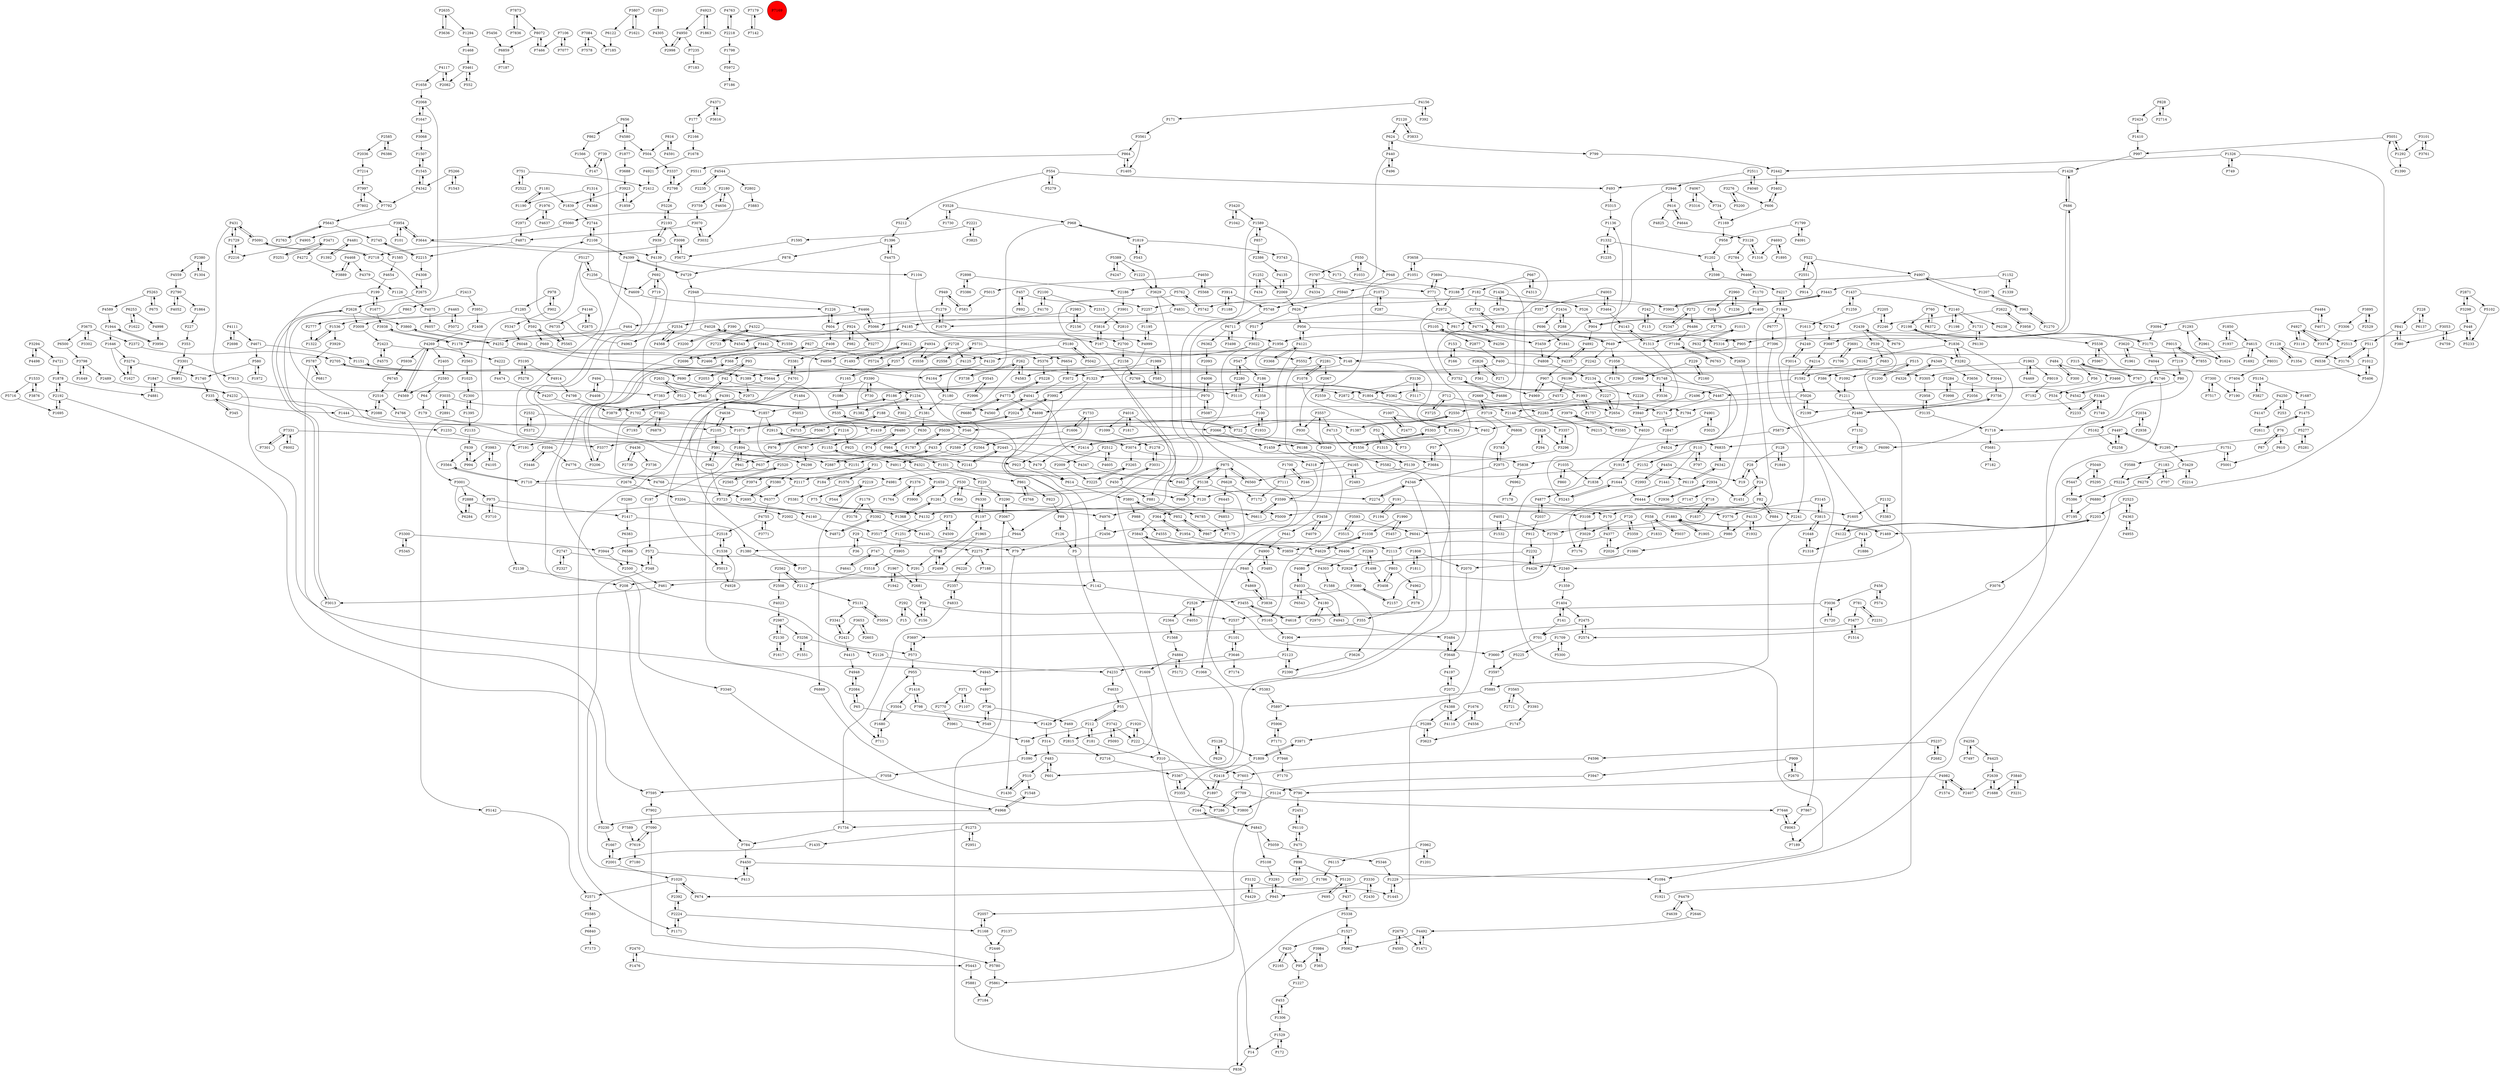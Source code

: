 digraph {
	P1428 -> P493
	P1498 -> P3408
	P2442 -> P3402
	P968 -> P1180
	P4877 -> P2037
	P2072 -> P4197
	P2358 -> P100
	P1687 -> P1475
	P2275 -> P7188
	P3761 -> P3101
	P1709 -> P5300
	P1007 -> P2477
	P4133 -> P1932
	P4143 -> P1313
	P3992 -> P2024
	P2961 -> P1624
	P2180 -> P4656
	P504 -> P3337
	P89 -> P126
	P3464 -> P4143
	P5568 -> P4650
	P1223 -> P3629
	P1007 -> P402
	P839 -> P994
	P1376 -> P1764
	P2523 -> P2203
	P4033 -> P4180
	P4197 -> P2072
	P2002 -> P4872
	P1252 -> P434
	P14 -> P838
	P768 -> P1197
	P4020 -> P1913
	P1436 -> P526
	P2001 -> P1667
	P3974 -> P3723
	P2728 -> P4125
	P3648 -> P4197
	P4140 -> P3517
	P2130 -> P2987
	P2871 -> P3298
	P2219 -> P544
	P1012 -> P5406
	P314 -> P483
	P4222 -> P4474
	P2108 -> P4399
	P3302 -> P3675
	P1322 -> P1536
	P2057 -> P1168
	P534 -> P2233
	P3629 -> P881
	P1408 -> P904
	P335 -> P1444
	P6853 -> P7175
	P2232 -> P2928
	P4249 -> P3014
	P1993 -> P1757
	P2669 -> P1794
	P3464 -> P4003
	P1731 -> P6130
	P2157 -> P3080
	P2280 -> P3110
	P420 -> P2165
	P2993 -> P4454
	P5087 -> P970
	P1404 -> P141
	P4715 -> P188
	P1354 -> P1128
	P4117 -> P1658
	P1897 -> P2418
	P898 -> P2657
	P6298 -> P3380
	P1877 -> P3688
	P827 -> P2466
	P2423 -> P5376
	P2888 -> P6284
	P246 -> P1700
	P3504 -> P1680
	P2281 -> P2067
	P1416 -> P3504
	P1605 -> P4122
	P7873 -> P8072
	P4755 -> P3771
	P3594 -> P3446
	P1841 -> P4808
	P1878 -> P2192
	P3274 -> P1627
	P4349 -> P4326
	P768 -> P2499
	P686 -> P5316
	P1710 -> P2695
	P5131 -> P5054
	P4650 -> P5568
	P156 -> P59
	P2203 -> P4122
	P912 -> P2232
	P1273 -> P1435
	P4997 -> P736
	P2631 -> P2973
	P6215 -> P6835
	P4052 -> P2790
	P7383 -> P7302
	P4347 -> P462
	P1099 -> P1278
	P7106 -> P7077
	P554 -> P5279
	P1622 -> P6253
	P1864 -> P227
	P1256 -> P4609
	P5716 -> P1695
	P6859 -> P7187
	P220 -> P3290
	P4798 -> P3879
	P3014 -> P4249
	P390 -> P167
	P2934 -> P1451
	P857 -> P2386
	P994 -> P839
	P592 -> P669
	P2224 -> P1171
	P1058 -> P1748
	P2565 -> P2520
	P4481 -> P1585
	P2268 -> P1498
	P2340 -> P1359
	P2280 -> P547
	P3442 -> P4858
	P4474 -> P4207
	P1259 -> P1437
	P2231 -> P781
	P272 -> P6486
	P7286 -> P7709
	P4524 -> P1913
	P2958 -> P3135
	P3742 -> P5093
	P6586 -> P2500
	P4147 -> P2611
	P949 -> P1279
	P2739 -> P4436
	P3265 -> P3225
	P2445 -> P2141
	P1316 -> P3128
	P630 -> P984
	P3455 -> P5165
	P4363 -> P2523
	P2001 -> P1020
	P5072 -> P4465
	P3688 -> P3923
	P4492 -> P1471
	P7300 -> P7190
	P3390 -> P5013
	P722 -> P6188
	P3251 -> P3471
	P574 -> P456
	P3101 -> P3761
	P1659 -> P3900
	P1748 -> P2152
	P3938 -> P1178
	P6879 -> P7302
	P573 -> P3697
	P541 -> P42
	P1197 -> P6330
	P3022 -> P1068
	P3646 -> P7174
	P2551 -> P522
	P4170 -> P2100
	P1234 -> P1382
	P302 -> P1387
	P930 -> P3349
	P15 -> P292
	P6122 -> P7185
	P3984 -> P365
	P3124 -> P3800
	P4016 -> P2274
	P2123 -> P2390
	P2913 -> P3074
	P469 -> P2815
	P1417 -> P1380
	P4388 -> P5289
	P5066 -> P4466
	P3393 -> P1747
	P1627 -> P3274
	P6611 -> P3599
	P1382 -> P1234
	P6220 -> P2357
	P5059 -> P5346
	P924 -> P982
	P5552 -> P3355
	P798 -> P1416
	P484 -> P300
	P1476 -> P2470
	P1405 -> P864
	P522 -> P4907
	P771 -> P2972
	P1292 -> P1390
	P580 -> P1972
	P2424 -> P1410
	P288 -> P2434
	P712 -> P3725
	P390 -> P3200
	P1576 -> P5381
	P7214 -> P7997
	P1107 -> P371
	P291 -> P2681
	P5284 -> P3998
	P4388 -> P4110
	P3001 -> P6284
	P1168 -> P2057
	P1617 -> P2130
	P1364 -> P3074
	P4755 -> P2518
	P2203 -> P1469
	P2113 -> P803
	P1390 -> P5051
	P669 -> P2466
	P3044 -> P3756
	P6835 -> P6342
	P5105 -> P4256
	P3001 -> P2888
	P5015 -> P583
	P2611 -> P1475
	P1178 -> P2563
	P4185 -> P2700
	P82 -> P170
	P624 -> P440
	P924 -> P2723
	P2747 -> P348
	P958 -> P1202
	P4572 -> P4698
	P5154 -> P3827
	P2105 -> P591
	P4170 -> P5066
	P4950 -> P7235
	P366 -> P530
	P1533 -> P5716
	P2875 -> P4146
	P153 -> P166
	P3359 -> P720
	P4436 -> P2739
	P4346 -> P2537
	P3135 -> P1718
	P1261 -> P1368
	P4945 -> P4997
	P4016 -> P1099
	P1895 -> P4693
	P909 -> P2670
	P2654 -> P2227
	P3035 -> P2891
	P3098 -> P2718
	P695 -> P5120
	P4892 -> P4237
	P335 -> P345
	P7997 -> P7792
	P7331 -> P7191
	P1073 -> P287
	P3833 -> P2120
	P3594 -> P4776
	P686 -> P1428
	P3471 -> P4272
	P3031 -> P450
	P79 -> P1430
	P5881 -> P7184
	P5731 -> P2558
	P2215 -> P4308
	P5 -> P310
	P1194 -> P191
	P7132 -> P7196
	P7058 -> P7595
	P6188 -> P5582
	P4774 -> P649
	P3771 -> P4755
	P3798 -> P1649
	P1020 -> P2571
	P2034 -> P2938
	P2718 -> P2675
	P4871 -> P2215
	P2216 -> P1729
	P197 -> P572
	P1990 -> P1038
	P3256 -> P1551
	P573 -> P955
	P5295 -> P5049
	P4763 -> P2218
	P690 -> P1804
	P2972 -> P1459
	P8002 -> P7331
	P4146 -> P2875
	P1649 -> P3798
	P1949 -> P6041
	P7997 -> P7802
	P95 -> P1227
	P3859 -> P2340
	P6383 -> P6586
	P4580 -> P1877
	P4391 -> P3879
	P1015 -> P632
	P2523 -> P4363
	P1949 -> P6777
	P3298 -> P448
	P963 -> P4907
	P6628 -> P6445
	P2439 -> P679
	P5289 -> P3623
	P1035 -> P860
	P4544 -> P2802
	P3653 -> P2421
	P3137 -> P2446
	P1709 -> P5225
	P4877 -> P3776
	P3725 -> P712
	P892 -> P457
	P1595 -> P5672
	P5906 -> P7171
	P2558 -> P5731
	P1677 -> P199
	P3752 -> P4467
	P2763 -> P5643
	P1176 -> P1058
	P28 -> P19
	P402 -> P57
	P3420 -> P1589
	P1545 -> P4342
	P5172 -> P4884
	P1226 -> P604
	P4321 -> P220
	P683 -> P1592
	P6115 -> P1786
	P1368 -> P1261
	P1416 -> P798
	P4091 -> P1799
	P6480 -> P74
	P790 -> P2451
	P1313 -> P4143
	P3485 -> P4900
	P2744 -> P2108
	P1883 -> P1905
	P2698 -> P4111
	P526 -> P904
	P494 -> P4408
	P7396 -> P5376
	P1536 -> P1322
	P7836 -> P7873
	P1837 -> P718
	P3743 -> P173
	P2205 -> P2742
	P707 -> P1183
	P5289 -> P3971
	P3838 -> P4869
	P4326 -> P4349
	P5200 -> P3276
	P5582 -> P6119
	P970 -> P4006
	P546 -> P433
	P2174 -> P2847
	P878 -> P4729
	P2888 -> P4140
	P692 -> P719
	P1624 -> P1293
	P948 -> P930
	P591 -> P942
	P4003 -> P357
	P2571 -> P5585
	P6711 -> P3498
	P167 -> P3816
	P1313 -> P3940
	P3827 -> P5154
	P2241 -> P5885
	P1538 -> P5013
	P2218 -> P4763
	P1169 -> P958
	P4322 -> P1956
	P1718 -> P5681
	P220 -> P6330
	P5565 -> P592
	P5102 -> P5233
	P3074 -> P5838
	P1878 -> P4881
	P1408 -> P817
	P5165 -> P1904
	P6763 -> P7194
	P1285 -> P3009
	P4468 -> P3889
	P2550 -> P3066
	P2716 -> P3367
	P3330 -> P945
	P310 -> P7603
	P1012 -> P3305
	P1592 -> P5026
	P110 -> P797
	P3660 -> P3597
	P24 -> P1451
	P1799 -> P4091
	P4305 -> P2998
	P5093 -> P3742
	P3561 -> P864
	P2414 -> P5303
	P4721 -> P1878
	P4023 -> P2987
	P5180 -> P4125
	P3368 -> P4121
	P4927 -> P3118
	P1976 -> P4637
	P1648 -> P3815
	P4051 -> P2795
	P2520 -> P1710
	P3374 -> P4927
	P4121 -> P3368
	P4121 -> P956
	P3900 -> P1659
	P6480 -> P6787
	P2439 -> P539
	P988 -> P4555
	P1331 -> P984
	P73 -> P52
	P5456 -> P6859
	P3392 -> P4145
	P3128 -> P2784
	P4006 -> P970
	P3383 -> P2132
	P2407 -> P4982
	P3895 -> P2529
	P5681 -> P7182
	P550 -> P3707
	P4122 -> P2203
	P875 -> P6628
	P272 -> P2347
	P3623 -> P5289
	P852 -> P867
	P3280 -> P1417
	P1179 -> P3178
	P1273 -> P2951
	P1606 -> P1733
	P4075 -> P6057
	P3009 -> P2423
	P4466 -> P2534
	P3296 -> P3357
	P2037 -> P4877
	P1183 -> P6279
	P182 -> P2732
	P2180 -> P3759
	P3446 -> P3594
	P1417 -> P6383
	P1035 -> P1838
	P558 -> P1833
	P4901 -> P3025
	P42 -> P541
	P6377 -> P4755
	P720 -> P3029
	P4346 -> P2274
	P4927 -> P3374
	P2126 -> P4233
	P4497 -> P5258
	P3565 -> P3393
	P2140 -> P1731
	P624 -> P799
	P3646 -> P1101
	P1507 -> P1545
	P6560 -> P875
	P2675 -> P2628
	P3859 -> P3843
	P4773 -> P5228
	P2165 -> P420
	P2315 -> P2810
	P262 -> P3738
	P1730 -> P3528
	P4469 -> P1963
	P1396 -> P878
	P2872 -> P2148
	P4252 -> P5552
	P6057 -> P4543
	P2357 -> P4833
	P861 -> P823
	P4969 -> P907
	P4467 -> P2174
	P7873 -> P7836
	P6196 -> P4572
	P433 -> P479
	P2971 -> P4871
	P2728 -> P3558
	P1256 -> P5127
	P3905 -> P3518
	P816 -> P4591
	P1965 -> P768
	P368 -> P1323
	P5303 -> P1556
	P2585 -> P6386
	P2802 -> P3883
	P2696 -> P3442
	P6253 -> P1622
	P7331 -> P8002
	P6680 -> P4773
	P7077 -> P7106
	P2300 -> P1395
	P1702 -> P5186
	P355 -> P3697
	P1731 -> P3687
	P4436 -> P3736
	P1819 -> P3743
	P5224 -> P5386
	P7902 -> P7090
	P2327 -> P2747
	P939 -> P2193
	P242 -> P2742
	P816 -> P504
	P881 -> P6785
	P3117 -> P3130
	P5042 -> P5180
	P4776 -> P4768
	P1747 -> P3623
	P616 -> P4644
	P3067 -> P944
	P3282 -> P1836
	P6486 -> P7194
	P2603 -> P3653
	P4105 -> P3983
	P2192 -> P3230
	P2654 -> P2134
	P3954 -> P101
	P2973 -> P1171
	P5284 -> P4542
	P3029 -> P7176
	P6372 -> P760
	P4825 -> P3128
	P4391 -> P4638
	P4999 -> P1195
	P3658 -> P3362
	P942 -> P591
	P1954 -> P364
	P2134 -> P2227
	P3719 -> P6808
	P1259 -> P1613
	P2676 -> P3204
	P530 -> P366
	P2512 -> P4605
	P4481 -> P1392
	P292 -> P15
	P547 -> P186
	P3461 -> P552
	P1092 -> P1211
	P6777 -> P7396
	P4968 -> P3230
	P1746 -> P4542
	P3646 -> P4233
	P799 -> P2442
	P1179 -> P3392
	P1216 -> P976
	P184 -> P31
	P300 -> P484
	P128 -> P28
	P656 -> P862
	P3036 -> P1720
	P1389 -> P1151
	P1086 -> P535
	P3616 -> P4371
	P4843 -> P5059
	P1692 -> P4615
	P1678 -> P4921
	P5386 -> P7195
	P626 -> P517
	P2705 -> P690
	P1894 -> P941
	P6869 -> P7286
	P4833 -> P1734
	P1961 -> P3620
	P739 -> P147
	P42 -> P3110
	P1235 -> P1332
	P4583 -> P262
	P5091 -> P431
	P440 -> P496
	P1647 -> P2068
	P4125 -> P2589
	P1437 -> P2140
	P315 -> P80
	P554 -> P493
	P2423 -> P4575
	P3951 -> P2408
	P719 -> P573
	P4556 -> P1676
	P2516 -> P4766
	P4120 -> P4164
	P5258 -> P4497
	P3545 -> P2996
	P1658 -> P2068
	P1606 -> P2564
	P1295 -> P4497
	P65 -> P549
	P3691 -> P1706
	P4773 -> P6680
	P4033 -> P4943
	P1956 -> P1092
	P862 -> P1566
	P7867 -> P8063
	P378 -> P4962
	P461 -> P3013
	P4256 -> P5105
	P3947 -> P3124
	P7709 -> P7286
	P5748 -> P6711
	P861 -> P2768
	P5243 -> P1644
	P3094 -> P3175
	P208 -> P784
	P2563 -> P1025
	P1956 -> P547
	P4633 -> P55
	P4484 -> P4071
	P2628 -> P3860
	P5861 -> P7184
	P1680 -> P711
	P2635 -> P3636
	P2224 -> P2392
	P4544 -> P2235
	P191 -> P1194
	P75 -> P5009
	P1700 -> P246
	P5051 -> P997
	P1548 -> P4968
	P2631 -> P512
	P52 -> P73
	P3110 -> P2280
	P3684 -> P120
	P1786 -> P674
	P2798 -> P3337
	P3588 -> P5224
	P2828 -> P294
	P3961 -> P168
	P1468 -> P3461
	P1261 -> P4976
	P413 -> P4450
	P2975 -> P3783
	P5762 -> P5742
	P365 -> P3984
	P5511 -> P2798
	P1559 -> P4028
	P4342 -> P7792
	P3979 -> P3585
	P1751 -> P3588
	P736 -> P549
	P1071 -> P7191
	P3175 -> P4044
	P2486 -> P5873
	P31 -> P184
	P4637 -> P1976
	P734 -> P1169
	P4713 -> P1556
	P1498 -> P2268
	P4568 -> P2534
	P3118 -> P4927
	P244 -> P4843
	P345 -> P335
	P2158 -> P4583
	P2593 -> P64
	P6445 -> P6853
	P583 -> P949
	P3891 -> P988
	P2776 -> P1313
	P2486 -> P7132
	P1060 -> P4426
	P1435 -> P2001
	P1295 -> P3429
	P2574 -> P2475
	P4269 -> P4222
	P4639 -> P4479
	P841 -> P380
	P5091 -> P2718
	P515 -> P1200
	P5228 -> P4773
	P4269 -> P5939
	P907 -> P4969
	P904 -> P4892
	P1171 -> P2224
	P2898 -> P3386
	P2140 -> P1198
	P2622 -> P3958
	P4591 -> P816
	P3274 -> P1740
	P5281 -> P5277
	P1430 -> P510
	P400 -> P3305
	P4033 -> P4080
	P1734 -> P784
	P1165 -> P1086
	P1183 -> P707
	P2193 -> P3098
	P315 -> P56
	P5105 -> P2877
	P171 -> P3561
	P3983 -> P994
	P4858 -> P4164
	P186 -> P2358
	P3707 -> P4334
	P1304 -> P2380
	P6162 -> P5644
	P1285 -> P592
	P2593 -> P4569
	P4132 -> P3517
	P5277 -> P5281
	P610 -> P5001
	P2072 -> P4388
	P550 -> P948
	P5724 -> P4934
	P4609 -> P1226
	P2483 -> P4165
	P2591 -> P4305
	P1445 -> P1229
	P2635 -> P1294
	P2589 -> P4911
	P4921 -> P2412
	P1197 -> P1965
	P93 -> P42
	P1236 -> P2960
	P4067 -> P3316
	P3080 -> P2157
	P2489 -> P4232
	P550 -> P1033
	P1894 -> P4911
	P5225 -> P3597
	P4955 -> P4363
	P448 -> P5233
	P4881 -> P1847
	P147 -> P739
	P1202 -> P2598
	P1679 -> P1279
	P1294 -> P1468
	P3752 -> P4686
	P4040 -> P2511
	P3032 -> P3070
	P3367 -> P3355
	P543 -> P1819
	P6654 -> P3072
	P1920 -> P2815
	P2714 -> P828
	P1729 -> P431
	P2654 -> P402
	P4165 -> P6560
	P1180 -> P1381
	P5108 -> P3293
	P4322 -> P3340
	P3694 -> P5243
	P2421 -> P3341
	P3940 -> P4020
	P2513 -> P6538
	P400 -> P1389
	P1020 -> P2392
	P1437 -> P1259
	P3984 -> P95
	P100 -> P1933
	P2987 -> P2130
	P3914 -> P5748
	P3815 -> P1648
	P2268 -> P4303
	P1292 -> P5051
	P4041 -> P4318
	P2386 -> P4135
	P7497 -> P4258
	P1469 -> P1883
	P2470 -> P1476
	P5939 -> P6745
	P2500 -> P461
	P626 -> P956
	P817 -> P3459
	P3653 -> P2603
	P2372 -> P2705
	P1989 -> P3072
	P2132 -> P1605
	P1326 -> P749
	P4247 -> P5389
	P2105 -> P4638
	P1306 -> P453
	P4928 -> P1538
	P2024 -> P3992
	P6253 -> P4998
	P3195 -> P4914
	P3066 -> P1459
	P2193 -> P939
	P2224 -> P1168
	P4950 -> P2998
	P1648 -> P1318
	P3128 -> P1316
	P522 -> P2551
	P1451 -> P24
	P3067 -> P3290
	P76 -> P87
	P6466 -> P1170
	P1126 -> P4075
	P4111 -> P2698
	P2562 -> P2112
	P5026 -> P2283
	P3458 -> P4079
	P7855 -> P8015
	P3290 -> P3067
	P2960 -> P1236
	P1293 -> P905
	P4927 -> P2513
	P2198 -> P3175
	P2192 -> P1695
	P1441 -> P867
	P315 -> P767
	P153 -> P4237
	P1104 -> P4999
	P978 -> P902
	P1181 -> P1190
	P2140 -> P6238
	P3377 -> P3206
	P294 -> P2828
	P2559 -> P1364
	P2405 -> P2593
	P3558 -> P2728
	P2024 -> P1071
	P1033 -> P550
	P2228 -> P3940
	P1436 -> P2678
	P1702 -> P2117
	P4905 -> P2216
	P3025 -> P4901
	P3962 -> P6115
	P3301 -> P6951
	P2082 -> P4117
	P1152 -> P3443
	P3687 -> P4214
	P2970 -> P4180
	P5051 -> P1292
	P1201 -> P3962
	P4028 -> P4252
	P864 -> P1405
	P2877 -> P400
	P760 -> P6372
	P1323 -> P4132
	P945 -> P3293
	P494 -> P541
	P76 -> P610
	P1592 -> P4214
	P3825 -> P2221
	P6840 -> P7173
	P5120 -> P695
	P949 -> P583
	P898 -> P5120
	P6817 -> P5787
	P4934 -> P3558
	P7589 -> P7619
	P3098 -> P5672
	P287 -> P1073
	P2768 -> P861
	P3518 -> P2112
	P1585 -> P4654
	P222 -> P1897
	P3901 -> P3816
	P1078 -> P2281
	P4808 -> P2134
	P1811 -> P1808
	P228 -> P841
	P4907 -> P3188
	P3675 -> P2372
	P2100 -> P2315
	P2670 -> P909
	P3599 -> P6611
	P2723 -> P4322
	P4497 -> P6835
	P5389 -> P3629
	P2242 -> P6196
	P4269 -> P2405
	P614 -> P3891
	P5139 -> P2117
	P3068 -> P1507
	P749 -> P1326
	P6130 -> P1731
	P2678 -> P1436
	P592 -> P5565
	P970 -> P1857
	P3206 -> P368
	P1151 -> P1389
	P3296 -> P4318
	P262 -> P4583
	P1538 -> P2518
	P4111 -> P4671
	P2718 -> P5091
	P2068 -> P1647
	P803 -> P3408
	P3648 -> P3484
	P4569 -> P4269
	P1278 -> P3031
	P1794 -> P722
	P4901 -> P2847
	P120 -> P364
	P6711 -> P6362
	P4884 -> P5172
	P4982 -> P790
	P5967 -> P5538
	P2695 -> P4140
	P606 -> P1169
	P378 -> P355
	P4701 -> P4981
	P2960 -> P204
	P2518 -> P3944
	P1944 -> P3956
	P3225 -> P3265
	P6041 -> P6406
	P212 -> P55
	P4843 -> P5108
	P4479 -> P4639
	P4003 -> P3464
	P2520 -> P2565
	P115 -> P242
	P450 -> P881
	P2518 -> P1538
	P56 -> P4467
	P3315 -> P1136
	P6137 -> P228
	P1543 -> P5266
	P166 -> P153
	P1967 -> P2681
	P1181 -> P1839
	P5838 -> P6962
	P3675 -> P6500
	P606 -> P3402
	P4968 -> P1548
	P4156 -> P171
	P679 -> P2439
	P3390 -> P1382
	P674 -> P1020
	P2795 -> P2157
	P4233 -> P4633
	P2550 -> P1387
	P5300 -> P1709
	P2658 -> P7147
	P310 -> P14
	P747 -> P4641
	P204 -> P2776
	P2186 -> P3901
	P1972 -> P580
	P1532 -> P4051
	P4146 -> P6735
	P5406 -> P1012
	P969 -> P5138
	P2508 -> P4023
	P852 -> P3891
	P1989 -> P585
	P29 -> P36
	P5672 -> P3098
	P5940 -> P5748
	P7517 -> P7300
	P4914 -> P4798
	P75 -> P4132
	P1190 -> P1181
	P5873 -> P4524
	P1211 -> P2486
	P4067 -> P734
	P1921 -> P1949
	P3188 -> P2972
	P1315 -> P3684
	P530 -> P969
	P5062 -> P1527
	P667 -> P182
	P5142 -> P2571
	P760 -> P2198
	P6110 -> P475
	P2108 -> P2744
	P902 -> P5347
	P1165 -> P257
	P3282 -> P3044
	P172 -> P1529
	P4575 -> P2423
	P3195 -> P5278
	P2946 -> P3459
	P4408 -> P494
	P1646 -> P3274
	P5762 -> P5861
	P604 -> P1226
	P357 -> P1679
	P3691 -> P3282
	P3620 -> P1624
	P2088 -> P2516
	P3838 -> P840
	P840 -> P461
	P515 -> P386
	P3954 -> P4905
	P1574 -> P4982
	P4053 -> P2526
	P1804 -> P2283
	P1234 -> P1381
	P1746 -> P3076
	P2534 -> P4963
	P6110 -> P2451
	P2084 -> P65
	P6444 -> P2241
	P4729 -> P4399
	P52 -> P1315
	P1798 -> P5972
	P5154 -> P1687
	P5443 -> P5881
	P2130 -> P1617
	P364 -> P1954
	P6330 -> P1197
	P2679 -> P4505
	P3362 -> P2769
	P253 -> P4250
	P4232 -> P2088
	P3883 -> P5060
	P4943 -> P3484
	P2056 -> P2199
	P1749 -> P3344
	P2227 -> P2654
	P440 -> P2186
	P3891 -> P852
	P408 -> P368
	P1937 -> P1850
	P2446 -> P5780
	P199 -> P1677
	P6745 -> P2516
	P1251 -> P3905
	P3564 -> P1710
	P875 -> P462
	P2221 -> P1595
	P4121 -> P479
	P1551 -> P3256
	P1339 -> P1152
	P2112 -> P5131
	P632 -> P2658
	P1963 -> P4469
	P5060 -> P3644
	P414 -> P1318
	P1153 -> P4321
	P483 -> P601
	P8015 -> P7855
	P982 -> P924
	P4117 -> P2082
	P2123 -> P4945
	P126 -> P5
	P2120 -> P624
	P364 -> P3843
	P2198 -> P1836
	P1020 -> P674
	P74 -> P6480
	P914 -> P522
	P547 -> P2280
	P3130 -> P1804
	P179 -> P1419
	P984 -> P1331
	P3958 -> P2622
	P7578 -> P7084
	P4214 -> P1592
	P1227 -> P453
	P1071 -> P1894
	P1216 -> P925
	P7194 -> P6763
	P4650 -> P5015
	P110 -> P1441
	P2026 -> P4377
	P907 -> P1993
	P580 -> P1740
	P59 -> P2537
	P701 -> P3660
	P860 -> P1035
	P371 -> P2770
	P5026 -> P2199
	P784 -> P4450
	P1904 -> P2123
	P496 -> P440
	P5447 -> P5386
	P1306 -> P1529
	P649 -> P2242
	P5303 -> P2414
	P907 -> P2228
	P909 -> P3947
	P3341 -> P2421
	P823 -> P89
	P257 -> P1165
	P3013 -> P2628
	P4644 -> P616
	P101 -> P3954
	P5278 -> P3195
	P453 -> P1306
	P1396 -> P4475
	P2274 -> P4346
	P2445 -> P4347
	P4934 -> P257
	P857 -> P1589
	P2975 -> P4346
	P5644 -> P7383
	P3277 -> P3381
	P3889 -> P4468
	P4768 -> P6377
	P3357 -> P3296
	P4139 -> P692
	P1527 -> P5062
	P7595 -> P7902
	P4145 -> P4629
	P4638 -> P2105
	P82 -> P884
	P1419 -> P1153
	P7179 -> P7142
	P6048 -> P5644
	P2486 -> P3756
	P5372 -> P2532
	P3929 -> P5787
	P7090 -> P7619
	P1849 -> P128
	P2364 -> P1568
	P1589 -> P5383
	P2408 -> P4269
	P4454 -> P2993
	P3528 -> P1730
	P649 -> P1058
	P3515 -> P3593
	P2380 -> P1304
	P4831 -> P817
	P5316 -> P686
	P3022 -> P4120
	P4693 -> P1895
	P1676 -> P4110
	P4963 -> P2108
	P3355 -> P3367
	P2466 -> P827
	P4371 -> P177
	P1609 -> P1090
	P768 -> P291
	P1195 -> P4999
	P1527 -> P420
	P902 -> P978
	P1090 -> P7058
	P2412 -> P1859
	P1680 -> P955
	P2156 -> P2983
	P1932 -> P4133
	P667 -> P4313
	P3256 -> P2126
	P1025 -> P2300
	P4080 -> P4033
	P6735 -> P5565
	P4313 -> P667
	P3477 -> P1514
	P3798 -> P2489
	P1178 -> P3938
	P5186 -> P302
	P3719 -> P2669
	P5787 -> P7595
	P1387 -> P2550
	P4399 -> P2138
	P3466 -> P534
	P1644 -> P6444
	P2810 -> P2700
	P1886 -> P414
	P456 -> P574
	P3536 -> P1748
	P3330 -> P2430
	P1566 -> P147
	P2871 -> P5102
	P6386 -> P2585
	P440 -> P624
	P2998 -> P4950
	P1293 -> P2961
	P730 -> P3390
	P4759 -> P3053
	P3053 -> P2513
	P3658 -> P1051
	P177 -> P2166
	P3612 -> P1493
	P475 -> P898
	P692 -> P4609
	P5389 -> P1223
	P7331 -> P7301
	P1078 -> P1429
	P956 -> P5316
	P4133 -> P980
	P3108 -> P3029
	P4342 -> P1545
	P4318 -> P3599
	P2233 -> P3344
	P8019 -> P7192
	P3684 -> P57
	P3200 -> P390
	P371 -> P1107
	P4872 -> P3392
	P3429 -> P5224
	P2215 -> P2745
	P348 -> P572
	P2826 -> P361
	P3076 -> P2574
	P1207 -> P963
	P5538 -> P5967
	P475 -> P6110
	P2631 -> P2872
	P3979 -> P4020
	P939 -> P4139
	P3815 -> P3145
	P3498 -> P6711
	P1954 -> P2113
	P781 -> P3477
	P3944 -> P2500
	P457 -> P892
	P4165 -> P2483
	P2646 -> P4492
	P751 -> P2412
	P5277 -> P1295
	P4962 -> P378
	P1395 -> P2133
	P4686 -> P3752
	P182 -> P3903
	P1592 -> P2496
	P1060 -> P2070
	P457 -> P2257
	P2100 -> P4170
	P3344 -> P1794
	P3145 -> P3776
	P141 -> P701
	P450 -> P3031
	P4701 -> P3381
	P1051 -> P5940
	P348 -> P413
	P1318 -> P1648
	P1229 -> P1445
	P2669 -> P3719
	P1729 -> P2216
	P188 -> P546
	P4258 -> P7497
	P3080 -> P2526
	P4454 -> P19
	P1799 -> P958
	P4164 -> P1180
	P3971 -> P1809
	P1229 -> P1136
	P3392 -> P4872
	P1252 -> P2069
	P1993 -> P2550
	P1038 -> P4629
	P2281 -> P1078
	P5131 -> P3341
	P2983 -> P4185
	P7646 -> P8063
	P6543 -> P4033
	P29 -> P79
	P1556 -> P5139
	P1381 -> P630
	P3204 -> P2002
	P3035 -> P1702
	P3230 -> P1667
	P3381 -> P4701
	P5279 -> P554
	P4252 -> P3860
	P1279 -> P464
	P5780 -> P5861
	P188 -> P4715
	P1787 -> P5039
	P191 -> P170
	P3443 -> P3903
	P8031 -> P7404
	P4349 -> P3656
	P2148 -> P3357
	P5138 -> P2275
	P1859 -> P3923
	P933 -> P2732
	P2158 -> P2769
	P4900 -> P840
	P1613 -> P4249
	P4998 -> P3956
	P1720 -> P3036
	P1326 -> P1094
	P1094 -> P1921
	P530 -> P1261
	P6880 -> P7195
	P1429 -> P314
	P373 -> P1251
	P3557 -> P4713
	P554 -> P5212
	P2392 -> P2224
	P6406 -> P4080
	P535 -> P722
	P2742 -> P3687
	P4589 -> P1944
	P5053 -> P4715
	P2380 -> P4559
	P945 -> P2057
	P1942 -> P1967
	P2777 -> P1322
	P1695 -> P2192
	P5585 -> P6840
	P7396 -> P7867
	P4016 -> P1817
	P4629 -> P1038
	P1809 -> P2418
	P6962 -> P7178
	P2951 -> P1273
	P3294 -> P4721
	P199 -> P1233
	P5538 -> P7189
	P3807 -> P1621
	P5338 -> P1527
	P2496 -> P2148
	P2151 -> P3974
	P2537 -> P1101
	P944 -> P1380
	P59 -> P156
	P5972 -> P7186
	P978 -> P1285
	P4250 -> P4147
	P4923 -> P4950
	P3675 -> P3302
	P3636 -> P2635
	P4071 -> P4484
	P1475 -> P2611
	P2221 -> P3825
	P7709 -> P7646
	P3459 -> P4808
	P1136 -> P1332
	P2084 -> P4948
	P3074 -> P3265
	P656 -> P4580
	P3471 -> P3251
	P2117 -> P6377
	P841 -> P511
	P3300 -> P5345
	P2948 -> P4466
	P2180 -> P3032
	P544 -> P2219
	P3742 -> P222
	P4907 -> P1207
	P5263 -> P4589
	P3429 -> P2214
	P1589 -> P4976
	P2132 -> P3383
	P6342 -> P6119
	P3694 -> P771
	P3561 -> P1405
	P3072 -> P4041
	P751 -> P2522
	P464 -> P1178
	P2138 -> P208
	P2983 -> P2156
	P19 -> P28
	P4948 -> P2084
	P7302 -> P6879
	P2972 -> P4774
	P2499 -> P208
	P433 -> P2887
	P6808 -> P3783
	P170 -> P4377
	P7106 -> P7466
	P7802 -> P7997
	P3402 -> P606
	P3135 -> P2958
	P1808 -> P2070
	P1380 -> P107
	P1976 -> P2971
	P3276 -> P606
	P690 -> P2705
	P747 -> P291
	P5742 -> P5762
	P7404 -> P7190
	P1314 -> P4368
	P3367 -> P790
	P1323 -> P3992
	P7301 -> P7331
	P1270 -> P963
	P4671 -> P1151
	P373 -> P4509
	P2430 -> P3330
	P5263 -> P675
	P2112 -> P2562
	P1392 -> P4481
	P4505 -> P2679
	P3265 -> P4981
	P228 -> P6137
	P2421 -> P4415
	P2526 -> P2364
	P7302 -> P7193
	P3380 -> P2695
	P4560 -> P4041
	P1819 -> P543
	P1588 -> P3626
	P173 -> P3188
	P1071 -> P2024
	P8063 -> P7646
	P3876 -> P1533
	P3344 -> P2233
	P414 -> P1886
	P3629 -> P4831
	P483 -> P510
	P4041 -> P4560
	P4180 -> P2970
	P968 -> P1819
	P2218 -> P1798
	P2070 -> P3648
	P7792 -> P5643
	P479 -> P614
	P4250 -> P253
	P3355 -> P3800
	P3484 -> P3648
	P803 -> P4962
	P2790 -> P1864
	P1128 -> P1354
	P2347 -> P272
	P2275 -> P6220
	P3626 -> P2390
	P4450 -> P1094
	P5237 -> P2682
	P1990 -> P5457
	P2009 -> P3225
	P4363 -> P4955
	P2790 -> P4052
	P24 -> P82
	P980 -> P1060
	P5643 -> P2763
	P3455 -> P4618
	P976 -> P1216
	P4051 -> P1532
	P3344 -> P1749
	P2987 -> P3256
	P2770 -> P3961
	P3759 -> P3070
	P6628 -> P7172
	P637 -> P4945
	P4618 -> P3455
	P431 -> P5091
	P517 -> P3022
	P572 -> P2928
	P1389 -> P941
	P2585 -> P2036
	P1038 -> P3859
	P2160 -> P229
	P1389 -> P2973
	P3656 -> P2056
	P2257 -> P1195
	P4656 -> P2180
	P1963 -> P8019
	P875 -> P5138
	P4207 -> P1857
	P1529 -> P14
	P4475 -> P1396
	P2682 -> P5237
	P55 -> P212
	P1621 -> P3807
	P222 -> P1920
	P718 -> P1837
	P3316 -> P4067
	P3840 -> P1688
	P93 -> P2053
	P3843 -> P3859
	P632 -> P1015
	P549 -> P736
	P2732 -> P933
	P456 -> P3036
	P6538 -> P5406
	P181 -> P310
	P3031 -> P1278
	P3860 -> P4252
	P4615 -> P5552
	P3053 -> P4759
	P591 -> P923
	P1863 -> P4923
	P2036 -> P7214
	P2451 -> P6110
	P3294 -> P4498
	P5885 -> P5897
	P1850 -> P4615
	P2037 -> P912
	P8015 -> P7219
	P3517 -> P2275
	P5127 -> P637
	P4654 -> P199
	P31 -> P1576
	P864 -> P5511
	P4033 -> P6543
	P7619 -> P7180
	P3783 -> P2975
	P975 -> P1417
	P181 -> P212
	P167 -> P148
	P3442 -> P2696
	P2475 -> P1904
	P4426 -> P2232
	P828 -> P2424
	P6119 -> P6444
	P2828 -> P3296
	P2470 -> P5443
	P242 -> P115
	P4399 -> P4729
	P2141 -> P2445
	P2747 -> P2327
	P227 -> P353
	P1279 -> P1679
	P4492 -> P5062
	P4773 -> P4698
	P2700 -> P2158
	P3895 -> P3306
	P4999 -> P944
	P5128 -> P1809
	P80 -> P1718
	P905 -> P148
	P4377 -> P2113
	P5376 -> P5228
	P3132 -> P1445
	P2477 -> P1007
	P970 -> P5087
	P1647 -> P3068
	P601 -> P483
	P5039 -> P1787
	P493 -> P3315
	P5643 -> P2745
	P558 -> P5037
	P5237 -> P4596
	P4237 -> P4892
	P3597 -> P5885
	P3290 -> P3108
	P2928 -> P3080
	P1475 -> P5277
	P1200 -> P515
	P2695 -> P3380
	P1410 -> P997
	P2934 -> P2936
	P4371 -> P3616
	P2219 -> P75
	P353 -> P3301
	P5049 -> P5295
	P3776 -> P980
	P712 -> P2654
	P229 -> P2968
	P3276 -> P5200
	P2681 -> P59
	P6951 -> P3301
	P3620 -> P1961
	P7466 -> P8072
	P827 -> P4120
	P696 -> P1841
	P5266 -> P1543
	P7946 -> P7170
	P3914 -> P1188
	P4217 -> P1949
	P1493 -> P3612
	P5120 -> P437
	P431 -> P1729
	P1897 -> P244
	P2499 -> P768
	P2532 -> P5372
	P128 -> P1849
	P262 -> P5
	P1706 -> P3691
	P1188 -> P3914
	P7084 -> P7578
	P875 -> P6560
	P6362 -> P2093
	P380 -> P841
	P3723 -> P6611
	P2456 -> P79
	P3644 -> P3954
	P100 -> P546
	P3738 -> P262
	P1808 -> P1811
	P5162 -> P5258
	P2390 -> P2123
	P6284 -> P2888
	P2511 -> P4040
	P3923 -> P1859
	P5037 -> P558
	P863 -> P2777
	P955 -> P1416
	P736 -> P469
	P3807 -> P6122
	P168 -> P1090
	P798 -> P1429
	P5180 -> P5042
	P4269 -> P4569
	P4475 -> P107
	P975 -> P3710
	P2968 -> P2872
	P1883 -> P1469
	P3130 -> P3117
	P1042 -> P3420
	P3557 -> P930
	P4465 -> P1536
	P1757 -> P1993
	P437 -> P5338
	P1644 -> P5243
	P5039 -> P2445
	P448 -> P380
	P1404 -> P2475
	P1764 -> P1376
	P4641 -> P747
	P4698 -> P1419
	P2826 -> P271
	P3337 -> P2798
	P1331 -> P861
	P4833 -> P2357
	P616 -> P4825
	P1332 -> P1235
	P1128 -> P3176
	P5266 -> P4342
	P148 -> P838
	P4079 -> P3458
	P36 -> P29
	P3477 -> P701
	P3593 -> P6041
	P718 -> P3108
	P7111 -> P7172
	P1836 -> P3282
	P4766 -> P5142
	P3998 -> P5284
	P1905 -> P1883
	P1963 -> P1092
	P7142 -> P7179
	P1514 -> P3477
	P64 -> P179
	P767 -> P315
	P1051 -> P3658
	P539 -> P2340
	P884 -> P82
	P2679 -> P1471
	P2948 -> P4568
	P4497 -> P1295
	P1381 -> P5067
	P5383 -> P5897
	P4466 -> P5066
	P3175 -> P2198
	P4498 -> P3294
	P3962 -> P1201
	P1933 -> P100
	P3800 -> P1734
	P1733 -> P923
	P7613 -> P7383
	P2205 -> P2246
	P5067 -> P3377
	P484 -> P3466
	P3420 -> P1042
	P4831 -> P604
	P722 -> P535
	P3458 -> P641
	P4843 -> P244
	P3697 -> P573
	P7171 -> P5906
	P2069 -> P626
	P2946 -> P616
	P4377 -> P2026
	P87 -> P76
	P649 -> P4774
	P2622 -> P2246
	P4981 -> P6869
	P3593 -> P3515
	P924 -> P3277
	P3585 -> P3979
	P4258 -> P4425
	P1332 -> P1202
	P1326 -> P2442
	P2898 -> P2186
	P8072 -> P7466
	P7171 -> P7946
	P2192 -> P1878
	P7090 -> P5780
	P271 -> P2826
	P1688 -> P2639
	P4110 -> P4388
	P3014 -> P2241
	P2120 -> P3833
	P1817 -> P4016
	P1428 -> P686
	P867 -> P852
	P3036 -> P4618
	P840 -> P4869
	P4185 -> P4543
	P4605 -> P2512
	P1847 -> P4232
	P3176 -> P511
	P1733 -> P1606
	P2413 -> P3951
	P1659 -> P120
	P3293 -> P945
	P1847 -> P4881
	P229 -> P2160
	P1965 -> P2499
	P4139 -> P1104
	P2936 -> P2934
	P4391 -> P4560
	P4303 -> P1588
	P2358 -> P186
	P4321 -> P1153
	P797 -> P110
	P57 -> P3684
	P3992 -> P1142
	P1589 -> P857
	P3599 -> P1605
	P3612 -> P4858
	P771 -> P3694
	P1833 -> P2026
	P392 -> P4156
	P2246 -> P2205
	P4135 -> P2069
	P1529 -> P172
	P7300 -> P7517
	P1484 -> P5053
	P1459 -> P5165
	P1536 -> P3929
	P462 -> P875
	P839 -> P3564
	P6486 -> P649
	P3956 -> P1944
	P1819 -> P968
	P1920 -> P222
	P2562 -> P2508
	P3903 -> P3443
	P4869 -> P3838
	P3132 -> P4429
	P3386 -> P2898
	P3840 -> P3231
	P2214 -> P3429
	P1700 -> P7111
	P2532 -> P1071
	P552 -> P3461
	P512 -> P2631
	P1751 -> P5001
	P3816 -> P167
	P997 -> P1428
	P5127 -> P3001
	P107 -> P1142
	P2283 -> P5303
	P6785 -> P7175
	P420 -> P95
	P572 -> P348
	P3954 -> P3644
	P1142 -> P3455
	P82 -> P5009
	P5233 -> P448
	P923 -> P614
	P3074 -> P2913
	P4543 -> P4185
	P3001 -> P975
	P3736 -> P2676
	P2526 -> P4053
	P5049 -> P5447
	P3408 -> P803
	P3390 -> P730
	P1058 -> P1176
	P4559 -> P2790
	P1314 -> P1190
	P2283 -> P6215
	P3340 -> P4968
	P3298 -> P2871
	P4934 -> P5724
	P3879 -> P4391
	P838 -> P3067
	P292 -> P156
	P1748 -> P3536
	P963 -> P1207
	P4429 -> P3132
	P4180 -> P4943
	P5347 -> P6048
	P2511 -> P2946
	P4596 -> P7603
	P2199 -> P5026
	P4713 -> P5139
	P4479 -> P2646
	P3362 -> P2174
	P5346 -> P1229
	P510 -> P1548
	P2598 -> P4217
	P4334 -> P3707
	P1838 -> P4877
	P386 -> P1211
	P4976 -> P2456
	P3545 -> P5186
	P65 -> P2084
	P2434 -> P696
	P3443 -> P5742
	P1857 -> P6298
	P2053 -> P93
	P4509 -> P373
	P4542 -> P1746
	P4415 -> P4948
	P434 -> P1252
	P5013 -> P4928
	P1836 -> P6162
	P3145 -> P3815
	P5127 -> P1256
	P1068 -> P601
	P1857 -> P2913
	P2516 -> P2088
	P5212 -> P1396
	P110 -> P2152
	P28 -> P24
	P148 -> P1323
	P1101 -> P3646
	P4911 -> P1659
	P3101 -> P1292
	P5389 -> P4247
	P4982 -> P1574
	P3305 -> P2958
	P3565 -> P2721
	P2639 -> P2407
	P5226 -> P2193
	P2628 -> P3013
	P720 -> P3359
	P2996 -> P3545
	P2938 -> P2034
	P4580 -> P656
	P1894 -> P197
	P2475 -> P2574
	P2413 -> P863
	P629 -> P5128
	P4468 -> P4379
	P1015 -> P1956
	P4237 -> P907
	P2534 -> P4568
	P1667 -> P2001
	P1949 -> P4217
	P1677 -> P3938
	P5381 -> P1368
	P4484 -> P3094
	P3528 -> P968
	P2639 -> P1688
	P3178 -> P1179
	P4729 -> P2948
	P361 -> P4969
	P1198 -> P2140
	P2166 -> P1678
	P2034 -> P5162
	P4982 -> P2407
	P4580 -> P504
	P4693 -> P1316
	P2798 -> P5226
	P3923 -> P1839
	P511 -> P3176
	P5186 -> P1702
	P2769 -> P3362
	P4450 -> P413
	P5457 -> P1990
	P2551 -> P914
	P6238 -> P5538
	P7619 -> P7090
	P1152 -> P1339
	P3707 -> P771
	P1836 -> P6090
	P1395 -> P2300
	P6119 -> P6342
	P8072 -> P6859
	P4465 -> P5072
	P4322 -> P2723
	P3983 -> P4105
	P5787 -> P6817
	P4272 -> P3889
	P6279 -> P6880
	P7084 -> P7185
	P4156 -> P392
	P1646 -> P1627
	P510 -> P1430
	P1710 -> P3564
	P942 -> P3723
	P4379 -> P1126
	P2847 -> P4524
	P1359 -> P1404
	P8063 -> P7189
	P3756 -> P2486
	P1545 -> P1507
	P692 -> P3066
	P4368 -> P1314
	P1533 -> P3876
	P4900 -> P3485
	P2891 -> P3035
	P1883 -> P2795
	P3022 -> P517
	P212 -> P181
	P4615 -> P1692
	P2068 -> P2414
	P2564 -> P2151
	P2529 -> P3895
	P3644 -> P4139
	P2232 -> P4426
	P539 -> P683
	P2069 -> P4135
	P431 -> P711
	P1233 -> P3377
	P1740 -> P335
	P675 -> P5263
	P3349 -> P3557
	P7147 -> P7176
	P2522 -> P751
	P5001 -> P1751
	P4923 -> P1863
	P963 -> P1270
	P2721 -> P3565
	P2657 -> P898
	P511 -> P1012
	P3461 -> P2082
	P5009 -> P2456
	P4425 -> P2639
	P3301 -> P7613
	P2418 -> P1897
	P4555 -> P6406
	P1170 -> P1408
	P182 -> P2257
	P2193 -> P5226
	P2784 -> P6466
	P739 -> P2887
	P4671 -> P580
	P2512 -> P2009
	P5897 -> P5906
	P1168 -> P2446
	P2093 -> P4006
	P3710 -> P975
	P1568 -> P4884
	P3070 -> P3032
	P3231 -> P3840
	P6500 -> P3798
	P2887 -> P433
	P933 -> P905
	P7235 -> P7183
	P2815 -> P2716
	P1839 -> P2744
	P1471 -> P4492
	P3390 -> P1234
	P4028 -> P1559
	P6787 -> P6298
	P4044 -> P1746
	P719 -> P692
	P5128 -> P629
	P2434 -> P288
	P781 -> P2231
	P925 -> P2141
	P3843 -> P3660
	P2067 -> P2559
	P4615 -> P8031
	P828 -> P2714
	P2235 -> P4544
	P2152 -> P1644
	P2745 -> P2215
	P2512 -> P637
	P591 -> P2151
	P7603 -> P7709
	P1850 -> P1937
	P3070 -> P4871
	P212 -> P168
	P1676 -> P4556
	P5138 -> P969
	P933 -> P3752
	P4884 -> P1609
	P5054 -> P5131
	P956 -> P4121
	P711 -> P1680
	P2133 -> P839
	P604 -> P408
	P5345 -> P3300
	P1444 -> P2105
	P368 -> P3206
	P1809 -> P3971
	P3306 -> P3374
	P7219 -> P80
	P641 -> P4900
	P585 -> P1989
	P1376 -> P3900
	P5731 -> P6654
	P2281 -> P690
	P1967 -> P1942
	P941 -> P1894
	P1073 -> P626
	P1944 -> P1646
	P6090 -> P5838
	P2628 -> P3009
	P4308 -> P2675
	P3300 -> P3944
	P1913 -> P1838
	P904 -> P1408
	P141 -> P1404
	P7169 [shape=circle]
	P7169 [style=filled]
	P7169 [fillcolor=red]
}
